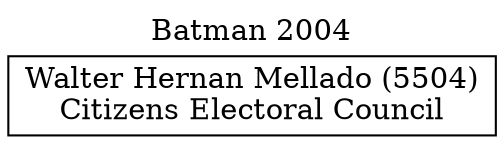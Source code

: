// House preference flow
digraph "Walter Hernan Mellado (5504)_Batman_2004" {
	graph [label="Batman 2004" labelloc=t mclimit=10]
	node [shape=box]
	"Walter Hernan Mellado (5504)" [label="Walter Hernan Mellado (5504)
Citizens Electoral Council"]
}
